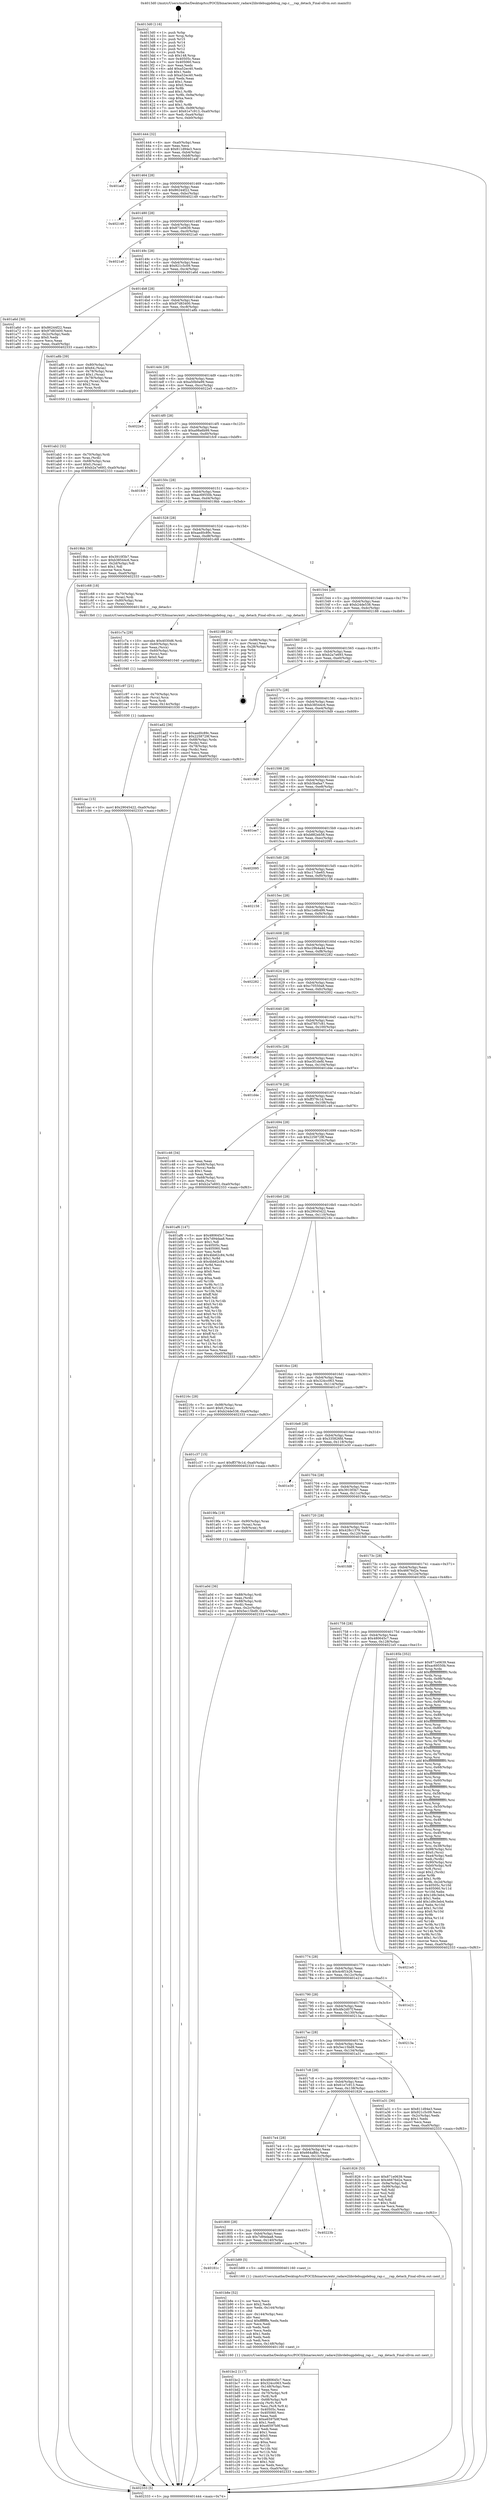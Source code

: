 digraph "0x4013d0" {
  label = "0x4013d0 (/mnt/c/Users/mathe/Desktop/tcc/POCII/binaries/extr_radare2librdebugpdebug_rap.c___rap_detach_Final-ollvm.out::main(0))"
  labelloc = "t"
  node[shape=record]

  Entry [label="",width=0.3,height=0.3,shape=circle,fillcolor=black,style=filled]
  "0x401444" [label="{
     0x401444 [32]\l
     | [instrs]\l
     &nbsp;&nbsp;0x401444 \<+6\>: mov -0xa0(%rbp),%eax\l
     &nbsp;&nbsp;0x40144a \<+2\>: mov %eax,%ecx\l
     &nbsp;&nbsp;0x40144c \<+6\>: sub $0x811d94e3,%ecx\l
     &nbsp;&nbsp;0x401452 \<+6\>: mov %eax,-0xb4(%rbp)\l
     &nbsp;&nbsp;0x401458 \<+6\>: mov %ecx,-0xb8(%rbp)\l
     &nbsp;&nbsp;0x40145e \<+6\>: je 0000000000401a4f \<main+0x67f\>\l
  }"]
  "0x401a4f" [label="{
     0x401a4f\l
  }", style=dashed]
  "0x401464" [label="{
     0x401464 [28]\l
     | [instrs]\l
     &nbsp;&nbsp;0x401464 \<+5\>: jmp 0000000000401469 \<main+0x99\>\l
     &nbsp;&nbsp;0x401469 \<+6\>: mov -0xb4(%rbp),%eax\l
     &nbsp;&nbsp;0x40146f \<+5\>: sub $0x86244f22,%eax\l
     &nbsp;&nbsp;0x401474 \<+6\>: mov %eax,-0xbc(%rbp)\l
     &nbsp;&nbsp;0x40147a \<+6\>: je 0000000000402149 \<main+0xd79\>\l
  }"]
  Exit [label="",width=0.3,height=0.3,shape=circle,fillcolor=black,style=filled,peripheries=2]
  "0x402149" [label="{
     0x402149\l
  }", style=dashed]
  "0x401480" [label="{
     0x401480 [28]\l
     | [instrs]\l
     &nbsp;&nbsp;0x401480 \<+5\>: jmp 0000000000401485 \<main+0xb5\>\l
     &nbsp;&nbsp;0x401485 \<+6\>: mov -0xb4(%rbp),%eax\l
     &nbsp;&nbsp;0x40148b \<+5\>: sub $0x871e0639,%eax\l
     &nbsp;&nbsp;0x401490 \<+6\>: mov %eax,-0xc0(%rbp)\l
     &nbsp;&nbsp;0x401496 \<+6\>: je 00000000004021a0 \<main+0xdd0\>\l
  }"]
  "0x401cac" [label="{
     0x401cac [15]\l
     | [instrs]\l
     &nbsp;&nbsp;0x401cac \<+10\>: movl $0x29045422,-0xa0(%rbp)\l
     &nbsp;&nbsp;0x401cb6 \<+5\>: jmp 0000000000402333 \<main+0xf63\>\l
  }"]
  "0x4021a0" [label="{
     0x4021a0\l
  }", style=dashed]
  "0x40149c" [label="{
     0x40149c [28]\l
     | [instrs]\l
     &nbsp;&nbsp;0x40149c \<+5\>: jmp 00000000004014a1 \<main+0xd1\>\l
     &nbsp;&nbsp;0x4014a1 \<+6\>: mov -0xb4(%rbp),%eax\l
     &nbsp;&nbsp;0x4014a7 \<+5\>: sub $0x921c5c09,%eax\l
     &nbsp;&nbsp;0x4014ac \<+6\>: mov %eax,-0xc4(%rbp)\l
     &nbsp;&nbsp;0x4014b2 \<+6\>: je 0000000000401a6d \<main+0x69d\>\l
  }"]
  "0x401c97" [label="{
     0x401c97 [21]\l
     | [instrs]\l
     &nbsp;&nbsp;0x401c97 \<+4\>: mov -0x70(%rbp),%rcx\l
     &nbsp;&nbsp;0x401c9b \<+3\>: mov (%rcx),%rcx\l
     &nbsp;&nbsp;0x401c9e \<+3\>: mov %rcx,%rdi\l
     &nbsp;&nbsp;0x401ca1 \<+6\>: mov %eax,-0x14c(%rbp)\l
     &nbsp;&nbsp;0x401ca7 \<+5\>: call 0000000000401030 \<free@plt\>\l
     | [calls]\l
     &nbsp;&nbsp;0x401030 \{1\} (unknown)\l
  }"]
  "0x401a6d" [label="{
     0x401a6d [30]\l
     | [instrs]\l
     &nbsp;&nbsp;0x401a6d \<+5\>: mov $0x86244f22,%eax\l
     &nbsp;&nbsp;0x401a72 \<+5\>: mov $0x97d83400,%ecx\l
     &nbsp;&nbsp;0x401a77 \<+3\>: mov -0x2c(%rbp),%edx\l
     &nbsp;&nbsp;0x401a7a \<+3\>: cmp $0x0,%edx\l
     &nbsp;&nbsp;0x401a7d \<+3\>: cmove %ecx,%eax\l
     &nbsp;&nbsp;0x401a80 \<+6\>: mov %eax,-0xa0(%rbp)\l
     &nbsp;&nbsp;0x401a86 \<+5\>: jmp 0000000000402333 \<main+0xf63\>\l
  }"]
  "0x4014b8" [label="{
     0x4014b8 [28]\l
     | [instrs]\l
     &nbsp;&nbsp;0x4014b8 \<+5\>: jmp 00000000004014bd \<main+0xed\>\l
     &nbsp;&nbsp;0x4014bd \<+6\>: mov -0xb4(%rbp),%eax\l
     &nbsp;&nbsp;0x4014c3 \<+5\>: sub $0x97d83400,%eax\l
     &nbsp;&nbsp;0x4014c8 \<+6\>: mov %eax,-0xc8(%rbp)\l
     &nbsp;&nbsp;0x4014ce \<+6\>: je 0000000000401a8b \<main+0x6bb\>\l
  }"]
  "0x401c7a" [label="{
     0x401c7a [29]\l
     | [instrs]\l
     &nbsp;&nbsp;0x401c7a \<+10\>: movabs $0x4030d6,%rdi\l
     &nbsp;&nbsp;0x401c84 \<+4\>: mov -0x60(%rbp),%rcx\l
     &nbsp;&nbsp;0x401c88 \<+2\>: mov %eax,(%rcx)\l
     &nbsp;&nbsp;0x401c8a \<+4\>: mov -0x60(%rbp),%rcx\l
     &nbsp;&nbsp;0x401c8e \<+2\>: mov (%rcx),%esi\l
     &nbsp;&nbsp;0x401c90 \<+2\>: mov $0x0,%al\l
     &nbsp;&nbsp;0x401c92 \<+5\>: call 0000000000401040 \<printf@plt\>\l
     | [calls]\l
     &nbsp;&nbsp;0x401040 \{1\} (unknown)\l
  }"]
  "0x401a8b" [label="{
     0x401a8b [39]\l
     | [instrs]\l
     &nbsp;&nbsp;0x401a8b \<+4\>: mov -0x80(%rbp),%rax\l
     &nbsp;&nbsp;0x401a8f \<+6\>: movl $0x64,(%rax)\l
     &nbsp;&nbsp;0x401a95 \<+4\>: mov -0x78(%rbp),%rax\l
     &nbsp;&nbsp;0x401a99 \<+6\>: movl $0x1,(%rax)\l
     &nbsp;&nbsp;0x401a9f \<+4\>: mov -0x78(%rbp),%rax\l
     &nbsp;&nbsp;0x401aa3 \<+3\>: movslq (%rax),%rax\l
     &nbsp;&nbsp;0x401aa6 \<+4\>: shl $0x2,%rax\l
     &nbsp;&nbsp;0x401aaa \<+3\>: mov %rax,%rdi\l
     &nbsp;&nbsp;0x401aad \<+5\>: call 0000000000401050 \<malloc@plt\>\l
     | [calls]\l
     &nbsp;&nbsp;0x401050 \{1\} (unknown)\l
  }"]
  "0x4014d4" [label="{
     0x4014d4 [28]\l
     | [instrs]\l
     &nbsp;&nbsp;0x4014d4 \<+5\>: jmp 00000000004014d9 \<main+0x109\>\l
     &nbsp;&nbsp;0x4014d9 \<+6\>: mov -0xb4(%rbp),%eax\l
     &nbsp;&nbsp;0x4014df \<+5\>: sub $0xa50b0a99,%eax\l
     &nbsp;&nbsp;0x4014e4 \<+6\>: mov %eax,-0xcc(%rbp)\l
     &nbsp;&nbsp;0x4014ea \<+6\>: je 00000000004022e5 \<main+0xf15\>\l
  }"]
  "0x401bc2" [label="{
     0x401bc2 [117]\l
     | [instrs]\l
     &nbsp;&nbsp;0x401bc2 \<+5\>: mov $0x480645c7,%ecx\l
     &nbsp;&nbsp;0x401bc7 \<+5\>: mov $0x324cc063,%edx\l
     &nbsp;&nbsp;0x401bcc \<+6\>: mov -0x148(%rbp),%esi\l
     &nbsp;&nbsp;0x401bd2 \<+3\>: imul %eax,%esi\l
     &nbsp;&nbsp;0x401bd5 \<+4\>: mov -0x70(%rbp),%r8\l
     &nbsp;&nbsp;0x401bd9 \<+3\>: mov (%r8),%r8\l
     &nbsp;&nbsp;0x401bdc \<+4\>: mov -0x68(%rbp),%r9\l
     &nbsp;&nbsp;0x401be0 \<+3\>: movslq (%r9),%r9\l
     &nbsp;&nbsp;0x401be3 \<+4\>: mov %esi,(%r8,%r9,4)\l
     &nbsp;&nbsp;0x401be7 \<+7\>: mov 0x40505c,%eax\l
     &nbsp;&nbsp;0x401bee \<+7\>: mov 0x405060,%esi\l
     &nbsp;&nbsp;0x401bf5 \<+2\>: mov %eax,%edi\l
     &nbsp;&nbsp;0x401bf7 \<+6\>: sub $0xe6597b9f,%edi\l
     &nbsp;&nbsp;0x401bfd \<+3\>: sub $0x1,%edi\l
     &nbsp;&nbsp;0x401c00 \<+6\>: add $0xe6597b9f,%edi\l
     &nbsp;&nbsp;0x401c06 \<+3\>: imul %edi,%eax\l
     &nbsp;&nbsp;0x401c09 \<+3\>: and $0x1,%eax\l
     &nbsp;&nbsp;0x401c0c \<+3\>: cmp $0x0,%eax\l
     &nbsp;&nbsp;0x401c0f \<+4\>: sete %r10b\l
     &nbsp;&nbsp;0x401c13 \<+3\>: cmp $0xa,%esi\l
     &nbsp;&nbsp;0x401c16 \<+4\>: setl %r11b\l
     &nbsp;&nbsp;0x401c1a \<+3\>: mov %r10b,%bl\l
     &nbsp;&nbsp;0x401c1d \<+3\>: and %r11b,%bl\l
     &nbsp;&nbsp;0x401c20 \<+3\>: xor %r11b,%r10b\l
     &nbsp;&nbsp;0x401c23 \<+3\>: or %r10b,%bl\l
     &nbsp;&nbsp;0x401c26 \<+3\>: test $0x1,%bl\l
     &nbsp;&nbsp;0x401c29 \<+3\>: cmovne %edx,%ecx\l
     &nbsp;&nbsp;0x401c2c \<+6\>: mov %ecx,-0xa0(%rbp)\l
     &nbsp;&nbsp;0x401c32 \<+5\>: jmp 0000000000402333 \<main+0xf63\>\l
  }"]
  "0x4022e5" [label="{
     0x4022e5\l
  }", style=dashed]
  "0x4014f0" [label="{
     0x4014f0 [28]\l
     | [instrs]\l
     &nbsp;&nbsp;0x4014f0 \<+5\>: jmp 00000000004014f5 \<main+0x125\>\l
     &nbsp;&nbsp;0x4014f5 \<+6\>: mov -0xb4(%rbp),%eax\l
     &nbsp;&nbsp;0x4014fb \<+5\>: sub $0xa98a6b99,%eax\l
     &nbsp;&nbsp;0x401500 \<+6\>: mov %eax,-0xd0(%rbp)\l
     &nbsp;&nbsp;0x401506 \<+6\>: je 0000000000401fc9 \<main+0xbf9\>\l
  }"]
  "0x401b8e" [label="{
     0x401b8e [52]\l
     | [instrs]\l
     &nbsp;&nbsp;0x401b8e \<+2\>: xor %ecx,%ecx\l
     &nbsp;&nbsp;0x401b90 \<+5\>: mov $0x2,%edx\l
     &nbsp;&nbsp;0x401b95 \<+6\>: mov %edx,-0x144(%rbp)\l
     &nbsp;&nbsp;0x401b9b \<+1\>: cltd\l
     &nbsp;&nbsp;0x401b9c \<+6\>: mov -0x144(%rbp),%esi\l
     &nbsp;&nbsp;0x401ba2 \<+2\>: idiv %esi\l
     &nbsp;&nbsp;0x401ba4 \<+6\>: imul $0xfffffffe,%edx,%edx\l
     &nbsp;&nbsp;0x401baa \<+2\>: mov %ecx,%edi\l
     &nbsp;&nbsp;0x401bac \<+2\>: sub %edx,%edi\l
     &nbsp;&nbsp;0x401bae \<+2\>: mov %ecx,%edx\l
     &nbsp;&nbsp;0x401bb0 \<+3\>: sub $0x1,%edx\l
     &nbsp;&nbsp;0x401bb3 \<+2\>: add %edx,%edi\l
     &nbsp;&nbsp;0x401bb5 \<+2\>: sub %edi,%ecx\l
     &nbsp;&nbsp;0x401bb7 \<+6\>: mov %ecx,-0x148(%rbp)\l
     &nbsp;&nbsp;0x401bbd \<+5\>: call 0000000000401160 \<next_i\>\l
     | [calls]\l
     &nbsp;&nbsp;0x401160 \{1\} (/mnt/c/Users/mathe/Desktop/tcc/POCII/binaries/extr_radare2librdebugpdebug_rap.c___rap_detach_Final-ollvm.out::next_i)\l
  }"]
  "0x401fc9" [label="{
     0x401fc9\l
  }", style=dashed]
  "0x40150c" [label="{
     0x40150c [28]\l
     | [instrs]\l
     &nbsp;&nbsp;0x40150c \<+5\>: jmp 0000000000401511 \<main+0x141\>\l
     &nbsp;&nbsp;0x401511 \<+6\>: mov -0xb4(%rbp),%eax\l
     &nbsp;&nbsp;0x401517 \<+5\>: sub $0xac69550b,%eax\l
     &nbsp;&nbsp;0x40151c \<+6\>: mov %eax,-0xd4(%rbp)\l
     &nbsp;&nbsp;0x401522 \<+6\>: je 00000000004019bb \<main+0x5eb\>\l
  }"]
  "0x40181c" [label="{
     0x40181c\l
  }", style=dashed]
  "0x4019bb" [label="{
     0x4019bb [30]\l
     | [instrs]\l
     &nbsp;&nbsp;0x4019bb \<+5\>: mov $0x3910f3b7,%eax\l
     &nbsp;&nbsp;0x4019c0 \<+5\>: mov $0xb38544c6,%ecx\l
     &nbsp;&nbsp;0x4019c5 \<+3\>: mov -0x2d(%rbp),%dl\l
     &nbsp;&nbsp;0x4019c8 \<+3\>: test $0x1,%dl\l
     &nbsp;&nbsp;0x4019cb \<+3\>: cmovne %ecx,%eax\l
     &nbsp;&nbsp;0x4019ce \<+6\>: mov %eax,-0xa0(%rbp)\l
     &nbsp;&nbsp;0x4019d4 \<+5\>: jmp 0000000000402333 \<main+0xf63\>\l
  }"]
  "0x401528" [label="{
     0x401528 [28]\l
     | [instrs]\l
     &nbsp;&nbsp;0x401528 \<+5\>: jmp 000000000040152d \<main+0x15d\>\l
     &nbsp;&nbsp;0x40152d \<+6\>: mov -0xb4(%rbp),%eax\l
     &nbsp;&nbsp;0x401533 \<+5\>: sub $0xaed0c89c,%eax\l
     &nbsp;&nbsp;0x401538 \<+6\>: mov %eax,-0xd8(%rbp)\l
     &nbsp;&nbsp;0x40153e \<+6\>: je 0000000000401c68 \<main+0x898\>\l
  }"]
  "0x401b89" [label="{
     0x401b89 [5]\l
     | [instrs]\l
     &nbsp;&nbsp;0x401b89 \<+5\>: call 0000000000401160 \<next_i\>\l
     | [calls]\l
     &nbsp;&nbsp;0x401160 \{1\} (/mnt/c/Users/mathe/Desktop/tcc/POCII/binaries/extr_radare2librdebugpdebug_rap.c___rap_detach_Final-ollvm.out::next_i)\l
  }"]
  "0x401c68" [label="{
     0x401c68 [18]\l
     | [instrs]\l
     &nbsp;&nbsp;0x401c68 \<+4\>: mov -0x70(%rbp),%rax\l
     &nbsp;&nbsp;0x401c6c \<+3\>: mov (%rax),%rdi\l
     &nbsp;&nbsp;0x401c6f \<+4\>: mov -0x80(%rbp),%rax\l
     &nbsp;&nbsp;0x401c73 \<+2\>: mov (%rax),%esi\l
     &nbsp;&nbsp;0x401c75 \<+5\>: call 00000000004013b0 \<__rap_detach\>\l
     | [calls]\l
     &nbsp;&nbsp;0x4013b0 \{1\} (/mnt/c/Users/mathe/Desktop/tcc/POCII/binaries/extr_radare2librdebugpdebug_rap.c___rap_detach_Final-ollvm.out::__rap_detach)\l
  }"]
  "0x401544" [label="{
     0x401544 [28]\l
     | [instrs]\l
     &nbsp;&nbsp;0x401544 \<+5\>: jmp 0000000000401549 \<main+0x179\>\l
     &nbsp;&nbsp;0x401549 \<+6\>: mov -0xb4(%rbp),%eax\l
     &nbsp;&nbsp;0x40154f \<+5\>: sub $0xb24de538,%eax\l
     &nbsp;&nbsp;0x401554 \<+6\>: mov %eax,-0xdc(%rbp)\l
     &nbsp;&nbsp;0x40155a \<+6\>: je 0000000000402188 \<main+0xdb8\>\l
  }"]
  "0x401800" [label="{
     0x401800 [28]\l
     | [instrs]\l
     &nbsp;&nbsp;0x401800 \<+5\>: jmp 0000000000401805 \<main+0x435\>\l
     &nbsp;&nbsp;0x401805 \<+6\>: mov -0xb4(%rbp),%eax\l
     &nbsp;&nbsp;0x40180b \<+5\>: sub $0x7d94daa8,%eax\l
     &nbsp;&nbsp;0x401810 \<+6\>: mov %eax,-0x140(%rbp)\l
     &nbsp;&nbsp;0x401816 \<+6\>: je 0000000000401b89 \<main+0x7b9\>\l
  }"]
  "0x402188" [label="{
     0x402188 [24]\l
     | [instrs]\l
     &nbsp;&nbsp;0x402188 \<+7\>: mov -0x98(%rbp),%rax\l
     &nbsp;&nbsp;0x40218f \<+2\>: mov (%rax),%eax\l
     &nbsp;&nbsp;0x402191 \<+4\>: lea -0x28(%rbp),%rsp\l
     &nbsp;&nbsp;0x402195 \<+1\>: pop %rbx\l
     &nbsp;&nbsp;0x402196 \<+2\>: pop %r12\l
     &nbsp;&nbsp;0x402198 \<+2\>: pop %r13\l
     &nbsp;&nbsp;0x40219a \<+2\>: pop %r14\l
     &nbsp;&nbsp;0x40219c \<+2\>: pop %r15\l
     &nbsp;&nbsp;0x40219e \<+1\>: pop %rbp\l
     &nbsp;&nbsp;0x40219f \<+1\>: ret\l
  }"]
  "0x401560" [label="{
     0x401560 [28]\l
     | [instrs]\l
     &nbsp;&nbsp;0x401560 \<+5\>: jmp 0000000000401565 \<main+0x195\>\l
     &nbsp;&nbsp;0x401565 \<+6\>: mov -0xb4(%rbp),%eax\l
     &nbsp;&nbsp;0x40156b \<+5\>: sub $0xb2a7e693,%eax\l
     &nbsp;&nbsp;0x401570 \<+6\>: mov %eax,-0xe0(%rbp)\l
     &nbsp;&nbsp;0x401576 \<+6\>: je 0000000000401ad2 \<main+0x702\>\l
  }"]
  "0x40223b" [label="{
     0x40223b\l
  }", style=dashed]
  "0x401ad2" [label="{
     0x401ad2 [36]\l
     | [instrs]\l
     &nbsp;&nbsp;0x401ad2 \<+5\>: mov $0xaed0c89c,%eax\l
     &nbsp;&nbsp;0x401ad7 \<+5\>: mov $0x2258729f,%ecx\l
     &nbsp;&nbsp;0x401adc \<+4\>: mov -0x68(%rbp),%rdx\l
     &nbsp;&nbsp;0x401ae0 \<+2\>: mov (%rdx),%esi\l
     &nbsp;&nbsp;0x401ae2 \<+4\>: mov -0x78(%rbp),%rdx\l
     &nbsp;&nbsp;0x401ae6 \<+2\>: cmp (%rdx),%esi\l
     &nbsp;&nbsp;0x401ae8 \<+3\>: cmovl %ecx,%eax\l
     &nbsp;&nbsp;0x401aeb \<+6\>: mov %eax,-0xa0(%rbp)\l
     &nbsp;&nbsp;0x401af1 \<+5\>: jmp 0000000000402333 \<main+0xf63\>\l
  }"]
  "0x40157c" [label="{
     0x40157c [28]\l
     | [instrs]\l
     &nbsp;&nbsp;0x40157c \<+5\>: jmp 0000000000401581 \<main+0x1b1\>\l
     &nbsp;&nbsp;0x401581 \<+6\>: mov -0xb4(%rbp),%eax\l
     &nbsp;&nbsp;0x401587 \<+5\>: sub $0xb38544c6,%eax\l
     &nbsp;&nbsp;0x40158c \<+6\>: mov %eax,-0xe4(%rbp)\l
     &nbsp;&nbsp;0x401592 \<+6\>: je 00000000004019d9 \<main+0x609\>\l
  }"]
  "0x401ab2" [label="{
     0x401ab2 [32]\l
     | [instrs]\l
     &nbsp;&nbsp;0x401ab2 \<+4\>: mov -0x70(%rbp),%rdi\l
     &nbsp;&nbsp;0x401ab6 \<+3\>: mov %rax,(%rdi)\l
     &nbsp;&nbsp;0x401ab9 \<+4\>: mov -0x68(%rbp),%rax\l
     &nbsp;&nbsp;0x401abd \<+6\>: movl $0x0,(%rax)\l
     &nbsp;&nbsp;0x401ac3 \<+10\>: movl $0xb2a7e693,-0xa0(%rbp)\l
     &nbsp;&nbsp;0x401acd \<+5\>: jmp 0000000000402333 \<main+0xf63\>\l
  }"]
  "0x4019d9" [label="{
     0x4019d9\l
  }", style=dashed]
  "0x401598" [label="{
     0x401598 [28]\l
     | [instrs]\l
     &nbsp;&nbsp;0x401598 \<+5\>: jmp 000000000040159d \<main+0x1cd\>\l
     &nbsp;&nbsp;0x40159d \<+6\>: mov -0xb4(%rbp),%eax\l
     &nbsp;&nbsp;0x4015a3 \<+5\>: sub $0xb3bafaa7,%eax\l
     &nbsp;&nbsp;0x4015a8 \<+6\>: mov %eax,-0xe8(%rbp)\l
     &nbsp;&nbsp;0x4015ae \<+6\>: je 0000000000401ee7 \<main+0xb17\>\l
  }"]
  "0x401a0d" [label="{
     0x401a0d [36]\l
     | [instrs]\l
     &nbsp;&nbsp;0x401a0d \<+7\>: mov -0x88(%rbp),%rdi\l
     &nbsp;&nbsp;0x401a14 \<+2\>: mov %eax,(%rdi)\l
     &nbsp;&nbsp;0x401a16 \<+7\>: mov -0x88(%rbp),%rdi\l
     &nbsp;&nbsp;0x401a1d \<+2\>: mov (%rdi),%eax\l
     &nbsp;&nbsp;0x401a1f \<+3\>: mov %eax,-0x2c(%rbp)\l
     &nbsp;&nbsp;0x401a22 \<+10\>: movl $0x5ec15bd9,-0xa0(%rbp)\l
     &nbsp;&nbsp;0x401a2c \<+5\>: jmp 0000000000402333 \<main+0xf63\>\l
  }"]
  "0x401ee7" [label="{
     0x401ee7\l
  }", style=dashed]
  "0x4015b4" [label="{
     0x4015b4 [28]\l
     | [instrs]\l
     &nbsp;&nbsp;0x4015b4 \<+5\>: jmp 00000000004015b9 \<main+0x1e9\>\l
     &nbsp;&nbsp;0x4015b9 \<+6\>: mov -0xb4(%rbp),%eax\l
     &nbsp;&nbsp;0x4015bf \<+5\>: sub $0xb882eb58,%eax\l
     &nbsp;&nbsp;0x4015c4 \<+6\>: mov %eax,-0xec(%rbp)\l
     &nbsp;&nbsp;0x4015ca \<+6\>: je 0000000000402095 \<main+0xcc5\>\l
  }"]
  "0x4013d0" [label="{
     0x4013d0 [116]\l
     | [instrs]\l
     &nbsp;&nbsp;0x4013d0 \<+1\>: push %rbp\l
     &nbsp;&nbsp;0x4013d1 \<+3\>: mov %rsp,%rbp\l
     &nbsp;&nbsp;0x4013d4 \<+2\>: push %r15\l
     &nbsp;&nbsp;0x4013d6 \<+2\>: push %r14\l
     &nbsp;&nbsp;0x4013d8 \<+2\>: push %r13\l
     &nbsp;&nbsp;0x4013da \<+2\>: push %r12\l
     &nbsp;&nbsp;0x4013dc \<+1\>: push %rbx\l
     &nbsp;&nbsp;0x4013dd \<+7\>: sub $0x148,%rsp\l
     &nbsp;&nbsp;0x4013e4 \<+7\>: mov 0x40505c,%eax\l
     &nbsp;&nbsp;0x4013eb \<+7\>: mov 0x405060,%ecx\l
     &nbsp;&nbsp;0x4013f2 \<+2\>: mov %eax,%edx\l
     &nbsp;&nbsp;0x4013f4 \<+6\>: add $0xa52ec40,%edx\l
     &nbsp;&nbsp;0x4013fa \<+3\>: sub $0x1,%edx\l
     &nbsp;&nbsp;0x4013fd \<+6\>: sub $0xa52ec40,%edx\l
     &nbsp;&nbsp;0x401403 \<+3\>: imul %edx,%eax\l
     &nbsp;&nbsp;0x401406 \<+3\>: and $0x1,%eax\l
     &nbsp;&nbsp;0x401409 \<+3\>: cmp $0x0,%eax\l
     &nbsp;&nbsp;0x40140c \<+4\>: sete %r8b\l
     &nbsp;&nbsp;0x401410 \<+4\>: and $0x1,%r8b\l
     &nbsp;&nbsp;0x401414 \<+7\>: mov %r8b,-0x9a(%rbp)\l
     &nbsp;&nbsp;0x40141b \<+3\>: cmp $0xa,%ecx\l
     &nbsp;&nbsp;0x40141e \<+4\>: setl %r8b\l
     &nbsp;&nbsp;0x401422 \<+4\>: and $0x1,%r8b\l
     &nbsp;&nbsp;0x401426 \<+7\>: mov %r8b,-0x99(%rbp)\l
     &nbsp;&nbsp;0x40142d \<+10\>: movl $0x61e7c913,-0xa0(%rbp)\l
     &nbsp;&nbsp;0x401437 \<+6\>: mov %edi,-0xa4(%rbp)\l
     &nbsp;&nbsp;0x40143d \<+7\>: mov %rsi,-0xb0(%rbp)\l
  }"]
  "0x402095" [label="{
     0x402095\l
  }", style=dashed]
  "0x4015d0" [label="{
     0x4015d0 [28]\l
     | [instrs]\l
     &nbsp;&nbsp;0x4015d0 \<+5\>: jmp 00000000004015d5 \<main+0x205\>\l
     &nbsp;&nbsp;0x4015d5 \<+6\>: mov -0xb4(%rbp),%eax\l
     &nbsp;&nbsp;0x4015db \<+5\>: sub $0xc17cbe65,%eax\l
     &nbsp;&nbsp;0x4015e0 \<+6\>: mov %eax,-0xf0(%rbp)\l
     &nbsp;&nbsp;0x4015e6 \<+6\>: je 0000000000402158 \<main+0xd88\>\l
  }"]
  "0x402333" [label="{
     0x402333 [5]\l
     | [instrs]\l
     &nbsp;&nbsp;0x402333 \<+5\>: jmp 0000000000401444 \<main+0x74\>\l
  }"]
  "0x402158" [label="{
     0x402158\l
  }", style=dashed]
  "0x4015ec" [label="{
     0x4015ec [28]\l
     | [instrs]\l
     &nbsp;&nbsp;0x4015ec \<+5\>: jmp 00000000004015f1 \<main+0x221\>\l
     &nbsp;&nbsp;0x4015f1 \<+6\>: mov -0xb4(%rbp),%eax\l
     &nbsp;&nbsp;0x4015f7 \<+5\>: sub $0xc1e8b499,%eax\l
     &nbsp;&nbsp;0x4015fc \<+6\>: mov %eax,-0xf4(%rbp)\l
     &nbsp;&nbsp;0x401602 \<+6\>: je 0000000000401cbb \<main+0x8eb\>\l
  }"]
  "0x4017e4" [label="{
     0x4017e4 [28]\l
     | [instrs]\l
     &nbsp;&nbsp;0x4017e4 \<+5\>: jmp 00000000004017e9 \<main+0x419\>\l
     &nbsp;&nbsp;0x4017e9 \<+6\>: mov -0xb4(%rbp),%eax\l
     &nbsp;&nbsp;0x4017ef \<+5\>: sub $0x664affdc,%eax\l
     &nbsp;&nbsp;0x4017f4 \<+6\>: mov %eax,-0x13c(%rbp)\l
     &nbsp;&nbsp;0x4017fa \<+6\>: je 000000000040223b \<main+0xe6b\>\l
  }"]
  "0x401cbb" [label="{
     0x401cbb\l
  }", style=dashed]
  "0x401608" [label="{
     0x401608 [28]\l
     | [instrs]\l
     &nbsp;&nbsp;0x401608 \<+5\>: jmp 000000000040160d \<main+0x23d\>\l
     &nbsp;&nbsp;0x40160d \<+6\>: mov -0xb4(%rbp),%eax\l
     &nbsp;&nbsp;0x401613 \<+5\>: sub $0xc29b4a4d,%eax\l
     &nbsp;&nbsp;0x401618 \<+6\>: mov %eax,-0xf8(%rbp)\l
     &nbsp;&nbsp;0x40161e \<+6\>: je 0000000000402282 \<main+0xeb2\>\l
  }"]
  "0x401826" [label="{
     0x401826 [53]\l
     | [instrs]\l
     &nbsp;&nbsp;0x401826 \<+5\>: mov $0x871e0639,%eax\l
     &nbsp;&nbsp;0x40182b \<+5\>: mov $0x46676d2e,%ecx\l
     &nbsp;&nbsp;0x401830 \<+6\>: mov -0x9a(%rbp),%dl\l
     &nbsp;&nbsp;0x401836 \<+7\>: mov -0x99(%rbp),%sil\l
     &nbsp;&nbsp;0x40183d \<+3\>: mov %dl,%dil\l
     &nbsp;&nbsp;0x401840 \<+3\>: and %sil,%dil\l
     &nbsp;&nbsp;0x401843 \<+3\>: xor %sil,%dl\l
     &nbsp;&nbsp;0x401846 \<+3\>: or %dl,%dil\l
     &nbsp;&nbsp;0x401849 \<+4\>: test $0x1,%dil\l
     &nbsp;&nbsp;0x40184d \<+3\>: cmovne %ecx,%eax\l
     &nbsp;&nbsp;0x401850 \<+6\>: mov %eax,-0xa0(%rbp)\l
     &nbsp;&nbsp;0x401856 \<+5\>: jmp 0000000000402333 \<main+0xf63\>\l
  }"]
  "0x402282" [label="{
     0x402282\l
  }", style=dashed]
  "0x401624" [label="{
     0x401624 [28]\l
     | [instrs]\l
     &nbsp;&nbsp;0x401624 \<+5\>: jmp 0000000000401629 \<main+0x259\>\l
     &nbsp;&nbsp;0x401629 \<+6\>: mov -0xb4(%rbp),%eax\l
     &nbsp;&nbsp;0x40162f \<+5\>: sub $0xc70550a8,%eax\l
     &nbsp;&nbsp;0x401634 \<+6\>: mov %eax,-0xfc(%rbp)\l
     &nbsp;&nbsp;0x40163a \<+6\>: je 0000000000402002 \<main+0xc32\>\l
  }"]
  "0x4017c8" [label="{
     0x4017c8 [28]\l
     | [instrs]\l
     &nbsp;&nbsp;0x4017c8 \<+5\>: jmp 00000000004017cd \<main+0x3fd\>\l
     &nbsp;&nbsp;0x4017cd \<+6\>: mov -0xb4(%rbp),%eax\l
     &nbsp;&nbsp;0x4017d3 \<+5\>: sub $0x61e7c913,%eax\l
     &nbsp;&nbsp;0x4017d8 \<+6\>: mov %eax,-0x138(%rbp)\l
     &nbsp;&nbsp;0x4017de \<+6\>: je 0000000000401826 \<main+0x456\>\l
  }"]
  "0x402002" [label="{
     0x402002\l
  }", style=dashed]
  "0x401640" [label="{
     0x401640 [28]\l
     | [instrs]\l
     &nbsp;&nbsp;0x401640 \<+5\>: jmp 0000000000401645 \<main+0x275\>\l
     &nbsp;&nbsp;0x401645 \<+6\>: mov -0xb4(%rbp),%eax\l
     &nbsp;&nbsp;0x40164b \<+5\>: sub $0xd7857c81,%eax\l
     &nbsp;&nbsp;0x401650 \<+6\>: mov %eax,-0x100(%rbp)\l
     &nbsp;&nbsp;0x401656 \<+6\>: je 0000000000401e54 \<main+0xa84\>\l
  }"]
  "0x401a31" [label="{
     0x401a31 [30]\l
     | [instrs]\l
     &nbsp;&nbsp;0x401a31 \<+5\>: mov $0x811d94e3,%eax\l
     &nbsp;&nbsp;0x401a36 \<+5\>: mov $0x921c5c09,%ecx\l
     &nbsp;&nbsp;0x401a3b \<+3\>: mov -0x2c(%rbp),%edx\l
     &nbsp;&nbsp;0x401a3e \<+3\>: cmp $0x1,%edx\l
     &nbsp;&nbsp;0x401a41 \<+3\>: cmovl %ecx,%eax\l
     &nbsp;&nbsp;0x401a44 \<+6\>: mov %eax,-0xa0(%rbp)\l
     &nbsp;&nbsp;0x401a4a \<+5\>: jmp 0000000000402333 \<main+0xf63\>\l
  }"]
  "0x401e54" [label="{
     0x401e54\l
  }", style=dashed]
  "0x40165c" [label="{
     0x40165c [28]\l
     | [instrs]\l
     &nbsp;&nbsp;0x40165c \<+5\>: jmp 0000000000401661 \<main+0x291\>\l
     &nbsp;&nbsp;0x401661 \<+6\>: mov -0xb4(%rbp),%eax\l
     &nbsp;&nbsp;0x401667 \<+5\>: sub $0xe3f1defd,%eax\l
     &nbsp;&nbsp;0x40166c \<+6\>: mov %eax,-0x104(%rbp)\l
     &nbsp;&nbsp;0x401672 \<+6\>: je 0000000000401d4e \<main+0x97e\>\l
  }"]
  "0x4017ac" [label="{
     0x4017ac [28]\l
     | [instrs]\l
     &nbsp;&nbsp;0x4017ac \<+5\>: jmp 00000000004017b1 \<main+0x3e1\>\l
     &nbsp;&nbsp;0x4017b1 \<+6\>: mov -0xb4(%rbp),%eax\l
     &nbsp;&nbsp;0x4017b7 \<+5\>: sub $0x5ec15bd9,%eax\l
     &nbsp;&nbsp;0x4017bc \<+6\>: mov %eax,-0x134(%rbp)\l
     &nbsp;&nbsp;0x4017c2 \<+6\>: je 0000000000401a31 \<main+0x661\>\l
  }"]
  "0x401d4e" [label="{
     0x401d4e\l
  }", style=dashed]
  "0x401678" [label="{
     0x401678 [28]\l
     | [instrs]\l
     &nbsp;&nbsp;0x401678 \<+5\>: jmp 000000000040167d \<main+0x2ad\>\l
     &nbsp;&nbsp;0x40167d \<+6\>: mov -0xb4(%rbp),%eax\l
     &nbsp;&nbsp;0x401683 \<+5\>: sub $0xff378c1d,%eax\l
     &nbsp;&nbsp;0x401688 \<+6\>: mov %eax,-0x108(%rbp)\l
     &nbsp;&nbsp;0x40168e \<+6\>: je 0000000000401c46 \<main+0x876\>\l
  }"]
  "0x40213a" [label="{
     0x40213a\l
  }", style=dashed]
  "0x401c46" [label="{
     0x401c46 [34]\l
     | [instrs]\l
     &nbsp;&nbsp;0x401c46 \<+2\>: xor %eax,%eax\l
     &nbsp;&nbsp;0x401c48 \<+4\>: mov -0x68(%rbp),%rcx\l
     &nbsp;&nbsp;0x401c4c \<+2\>: mov (%rcx),%edx\l
     &nbsp;&nbsp;0x401c4e \<+3\>: sub $0x1,%eax\l
     &nbsp;&nbsp;0x401c51 \<+2\>: sub %eax,%edx\l
     &nbsp;&nbsp;0x401c53 \<+4\>: mov -0x68(%rbp),%rcx\l
     &nbsp;&nbsp;0x401c57 \<+2\>: mov %edx,(%rcx)\l
     &nbsp;&nbsp;0x401c59 \<+10\>: movl $0xb2a7e693,-0xa0(%rbp)\l
     &nbsp;&nbsp;0x401c63 \<+5\>: jmp 0000000000402333 \<main+0xf63\>\l
  }"]
  "0x401694" [label="{
     0x401694 [28]\l
     | [instrs]\l
     &nbsp;&nbsp;0x401694 \<+5\>: jmp 0000000000401699 \<main+0x2c9\>\l
     &nbsp;&nbsp;0x401699 \<+6\>: mov -0xb4(%rbp),%eax\l
     &nbsp;&nbsp;0x40169f \<+5\>: sub $0x2258729f,%eax\l
     &nbsp;&nbsp;0x4016a4 \<+6\>: mov %eax,-0x10c(%rbp)\l
     &nbsp;&nbsp;0x4016aa \<+6\>: je 0000000000401af6 \<main+0x726\>\l
  }"]
  "0x401790" [label="{
     0x401790 [28]\l
     | [instrs]\l
     &nbsp;&nbsp;0x401790 \<+5\>: jmp 0000000000401795 \<main+0x3c5\>\l
     &nbsp;&nbsp;0x401795 \<+6\>: mov -0xb4(%rbp),%eax\l
     &nbsp;&nbsp;0x40179b \<+5\>: sub $0x4fe2d07f,%eax\l
     &nbsp;&nbsp;0x4017a0 \<+6\>: mov %eax,-0x130(%rbp)\l
     &nbsp;&nbsp;0x4017a6 \<+6\>: je 000000000040213a \<main+0xd6a\>\l
  }"]
  "0x401af6" [label="{
     0x401af6 [147]\l
     | [instrs]\l
     &nbsp;&nbsp;0x401af6 \<+5\>: mov $0x480645c7,%eax\l
     &nbsp;&nbsp;0x401afb \<+5\>: mov $0x7d94daa8,%ecx\l
     &nbsp;&nbsp;0x401b00 \<+2\>: mov $0x1,%dl\l
     &nbsp;&nbsp;0x401b02 \<+7\>: mov 0x40505c,%esi\l
     &nbsp;&nbsp;0x401b09 \<+7\>: mov 0x405060,%edi\l
     &nbsp;&nbsp;0x401b10 \<+3\>: mov %esi,%r8d\l
     &nbsp;&nbsp;0x401b13 \<+7\>: add $0x4bb62c84,%r8d\l
     &nbsp;&nbsp;0x401b1a \<+4\>: sub $0x1,%r8d\l
     &nbsp;&nbsp;0x401b1e \<+7\>: sub $0x4bb62c84,%r8d\l
     &nbsp;&nbsp;0x401b25 \<+4\>: imul %r8d,%esi\l
     &nbsp;&nbsp;0x401b29 \<+3\>: and $0x1,%esi\l
     &nbsp;&nbsp;0x401b2c \<+3\>: cmp $0x0,%esi\l
     &nbsp;&nbsp;0x401b2f \<+4\>: sete %r9b\l
     &nbsp;&nbsp;0x401b33 \<+3\>: cmp $0xa,%edi\l
     &nbsp;&nbsp;0x401b36 \<+4\>: setl %r10b\l
     &nbsp;&nbsp;0x401b3a \<+3\>: mov %r9b,%r11b\l
     &nbsp;&nbsp;0x401b3d \<+4\>: xor $0xff,%r11b\l
     &nbsp;&nbsp;0x401b41 \<+3\>: mov %r10b,%bl\l
     &nbsp;&nbsp;0x401b44 \<+3\>: xor $0xff,%bl\l
     &nbsp;&nbsp;0x401b47 \<+3\>: xor $0x0,%dl\l
     &nbsp;&nbsp;0x401b4a \<+3\>: mov %r11b,%r14b\l
     &nbsp;&nbsp;0x401b4d \<+4\>: and $0x0,%r14b\l
     &nbsp;&nbsp;0x401b51 \<+3\>: and %dl,%r9b\l
     &nbsp;&nbsp;0x401b54 \<+3\>: mov %bl,%r15b\l
     &nbsp;&nbsp;0x401b57 \<+4\>: and $0x0,%r15b\l
     &nbsp;&nbsp;0x401b5b \<+3\>: and %dl,%r10b\l
     &nbsp;&nbsp;0x401b5e \<+3\>: or %r9b,%r14b\l
     &nbsp;&nbsp;0x401b61 \<+3\>: or %r10b,%r15b\l
     &nbsp;&nbsp;0x401b64 \<+3\>: xor %r15b,%r14b\l
     &nbsp;&nbsp;0x401b67 \<+3\>: or %bl,%r11b\l
     &nbsp;&nbsp;0x401b6a \<+4\>: xor $0xff,%r11b\l
     &nbsp;&nbsp;0x401b6e \<+3\>: or $0x0,%dl\l
     &nbsp;&nbsp;0x401b71 \<+3\>: and %dl,%r11b\l
     &nbsp;&nbsp;0x401b74 \<+3\>: or %r11b,%r14b\l
     &nbsp;&nbsp;0x401b77 \<+4\>: test $0x1,%r14b\l
     &nbsp;&nbsp;0x401b7b \<+3\>: cmovne %ecx,%eax\l
     &nbsp;&nbsp;0x401b7e \<+6\>: mov %eax,-0xa0(%rbp)\l
     &nbsp;&nbsp;0x401b84 \<+5\>: jmp 0000000000402333 \<main+0xf63\>\l
  }"]
  "0x4016b0" [label="{
     0x4016b0 [28]\l
     | [instrs]\l
     &nbsp;&nbsp;0x4016b0 \<+5\>: jmp 00000000004016b5 \<main+0x2e5\>\l
     &nbsp;&nbsp;0x4016b5 \<+6\>: mov -0xb4(%rbp),%eax\l
     &nbsp;&nbsp;0x4016bb \<+5\>: sub $0x29045422,%eax\l
     &nbsp;&nbsp;0x4016c0 \<+6\>: mov %eax,-0x110(%rbp)\l
     &nbsp;&nbsp;0x4016c6 \<+6\>: je 000000000040216c \<main+0xd9c\>\l
  }"]
  "0x401e21" [label="{
     0x401e21\l
  }", style=dashed]
  "0x40216c" [label="{
     0x40216c [28]\l
     | [instrs]\l
     &nbsp;&nbsp;0x40216c \<+7\>: mov -0x98(%rbp),%rax\l
     &nbsp;&nbsp;0x402173 \<+6\>: movl $0x0,(%rax)\l
     &nbsp;&nbsp;0x402179 \<+10\>: movl $0xb24de538,-0xa0(%rbp)\l
     &nbsp;&nbsp;0x402183 \<+5\>: jmp 0000000000402333 \<main+0xf63\>\l
  }"]
  "0x4016cc" [label="{
     0x4016cc [28]\l
     | [instrs]\l
     &nbsp;&nbsp;0x4016cc \<+5\>: jmp 00000000004016d1 \<main+0x301\>\l
     &nbsp;&nbsp;0x4016d1 \<+6\>: mov -0xb4(%rbp),%eax\l
     &nbsp;&nbsp;0x4016d7 \<+5\>: sub $0x324cc063,%eax\l
     &nbsp;&nbsp;0x4016dc \<+6\>: mov %eax,-0x114(%rbp)\l
     &nbsp;&nbsp;0x4016e2 \<+6\>: je 0000000000401c37 \<main+0x867\>\l
  }"]
  "0x401774" [label="{
     0x401774 [28]\l
     | [instrs]\l
     &nbsp;&nbsp;0x401774 \<+5\>: jmp 0000000000401779 \<main+0x3a9\>\l
     &nbsp;&nbsp;0x401779 \<+6\>: mov -0xb4(%rbp),%eax\l
     &nbsp;&nbsp;0x40177f \<+5\>: sub $0x4c6f1b26,%eax\l
     &nbsp;&nbsp;0x401784 \<+6\>: mov %eax,-0x12c(%rbp)\l
     &nbsp;&nbsp;0x40178a \<+6\>: je 0000000000401e21 \<main+0xa51\>\l
  }"]
  "0x401c37" [label="{
     0x401c37 [15]\l
     | [instrs]\l
     &nbsp;&nbsp;0x401c37 \<+10\>: movl $0xff378c1d,-0xa0(%rbp)\l
     &nbsp;&nbsp;0x401c41 \<+5\>: jmp 0000000000402333 \<main+0xf63\>\l
  }"]
  "0x4016e8" [label="{
     0x4016e8 [28]\l
     | [instrs]\l
     &nbsp;&nbsp;0x4016e8 \<+5\>: jmp 00000000004016ed \<main+0x31d\>\l
     &nbsp;&nbsp;0x4016ed \<+6\>: mov -0xb4(%rbp),%eax\l
     &nbsp;&nbsp;0x4016f3 \<+5\>: sub $0x335826fd,%eax\l
     &nbsp;&nbsp;0x4016f8 \<+6\>: mov %eax,-0x118(%rbp)\l
     &nbsp;&nbsp;0x4016fe \<+6\>: je 0000000000401e30 \<main+0xa60\>\l
  }"]
  "0x4021e5" [label="{
     0x4021e5\l
  }", style=dashed]
  "0x401e30" [label="{
     0x401e30\l
  }", style=dashed]
  "0x401704" [label="{
     0x401704 [28]\l
     | [instrs]\l
     &nbsp;&nbsp;0x401704 \<+5\>: jmp 0000000000401709 \<main+0x339\>\l
     &nbsp;&nbsp;0x401709 \<+6\>: mov -0xb4(%rbp),%eax\l
     &nbsp;&nbsp;0x40170f \<+5\>: sub $0x3910f3b7,%eax\l
     &nbsp;&nbsp;0x401714 \<+6\>: mov %eax,-0x11c(%rbp)\l
     &nbsp;&nbsp;0x40171a \<+6\>: je 00000000004019fa \<main+0x62a\>\l
  }"]
  "0x401758" [label="{
     0x401758 [28]\l
     | [instrs]\l
     &nbsp;&nbsp;0x401758 \<+5\>: jmp 000000000040175d \<main+0x38d\>\l
     &nbsp;&nbsp;0x40175d \<+6\>: mov -0xb4(%rbp),%eax\l
     &nbsp;&nbsp;0x401763 \<+5\>: sub $0x480645c7,%eax\l
     &nbsp;&nbsp;0x401768 \<+6\>: mov %eax,-0x128(%rbp)\l
     &nbsp;&nbsp;0x40176e \<+6\>: je 00000000004021e5 \<main+0xe15\>\l
  }"]
  "0x4019fa" [label="{
     0x4019fa [19]\l
     | [instrs]\l
     &nbsp;&nbsp;0x4019fa \<+7\>: mov -0x90(%rbp),%rax\l
     &nbsp;&nbsp;0x401a01 \<+3\>: mov (%rax),%rax\l
     &nbsp;&nbsp;0x401a04 \<+4\>: mov 0x8(%rax),%rdi\l
     &nbsp;&nbsp;0x401a08 \<+5\>: call 0000000000401060 \<atoi@plt\>\l
     | [calls]\l
     &nbsp;&nbsp;0x401060 \{1\} (unknown)\l
  }"]
  "0x401720" [label="{
     0x401720 [28]\l
     | [instrs]\l
     &nbsp;&nbsp;0x401720 \<+5\>: jmp 0000000000401725 \<main+0x355\>\l
     &nbsp;&nbsp;0x401725 \<+6\>: mov -0xb4(%rbp),%eax\l
     &nbsp;&nbsp;0x40172b \<+5\>: sub $0x428c1379,%eax\l
     &nbsp;&nbsp;0x401730 \<+6\>: mov %eax,-0x120(%rbp)\l
     &nbsp;&nbsp;0x401736 \<+6\>: je 0000000000401fd8 \<main+0xc08\>\l
  }"]
  "0x40185b" [label="{
     0x40185b [352]\l
     | [instrs]\l
     &nbsp;&nbsp;0x40185b \<+5\>: mov $0x871e0639,%eax\l
     &nbsp;&nbsp;0x401860 \<+5\>: mov $0xac69550b,%ecx\l
     &nbsp;&nbsp;0x401865 \<+3\>: mov %rsp,%rdx\l
     &nbsp;&nbsp;0x401868 \<+4\>: add $0xfffffffffffffff0,%rdx\l
     &nbsp;&nbsp;0x40186c \<+3\>: mov %rdx,%rsp\l
     &nbsp;&nbsp;0x40186f \<+7\>: mov %rdx,-0x98(%rbp)\l
     &nbsp;&nbsp;0x401876 \<+3\>: mov %rsp,%rdx\l
     &nbsp;&nbsp;0x401879 \<+4\>: add $0xfffffffffffffff0,%rdx\l
     &nbsp;&nbsp;0x40187d \<+3\>: mov %rdx,%rsp\l
     &nbsp;&nbsp;0x401880 \<+3\>: mov %rsp,%rsi\l
     &nbsp;&nbsp;0x401883 \<+4\>: add $0xfffffffffffffff0,%rsi\l
     &nbsp;&nbsp;0x401887 \<+3\>: mov %rsi,%rsp\l
     &nbsp;&nbsp;0x40188a \<+7\>: mov %rsi,-0x90(%rbp)\l
     &nbsp;&nbsp;0x401891 \<+3\>: mov %rsp,%rsi\l
     &nbsp;&nbsp;0x401894 \<+4\>: add $0xfffffffffffffff0,%rsi\l
     &nbsp;&nbsp;0x401898 \<+3\>: mov %rsi,%rsp\l
     &nbsp;&nbsp;0x40189b \<+7\>: mov %rsi,-0x88(%rbp)\l
     &nbsp;&nbsp;0x4018a2 \<+3\>: mov %rsp,%rsi\l
     &nbsp;&nbsp;0x4018a5 \<+4\>: add $0xfffffffffffffff0,%rsi\l
     &nbsp;&nbsp;0x4018a9 \<+3\>: mov %rsi,%rsp\l
     &nbsp;&nbsp;0x4018ac \<+4\>: mov %rsi,-0x80(%rbp)\l
     &nbsp;&nbsp;0x4018b0 \<+3\>: mov %rsp,%rsi\l
     &nbsp;&nbsp;0x4018b3 \<+4\>: add $0xfffffffffffffff0,%rsi\l
     &nbsp;&nbsp;0x4018b7 \<+3\>: mov %rsi,%rsp\l
     &nbsp;&nbsp;0x4018ba \<+4\>: mov %rsi,-0x78(%rbp)\l
     &nbsp;&nbsp;0x4018be \<+3\>: mov %rsp,%rsi\l
     &nbsp;&nbsp;0x4018c1 \<+4\>: add $0xfffffffffffffff0,%rsi\l
     &nbsp;&nbsp;0x4018c5 \<+3\>: mov %rsi,%rsp\l
     &nbsp;&nbsp;0x4018c8 \<+4\>: mov %rsi,-0x70(%rbp)\l
     &nbsp;&nbsp;0x4018cc \<+3\>: mov %rsp,%rsi\l
     &nbsp;&nbsp;0x4018cf \<+4\>: add $0xfffffffffffffff0,%rsi\l
     &nbsp;&nbsp;0x4018d3 \<+3\>: mov %rsi,%rsp\l
     &nbsp;&nbsp;0x4018d6 \<+4\>: mov %rsi,-0x68(%rbp)\l
     &nbsp;&nbsp;0x4018da \<+3\>: mov %rsp,%rsi\l
     &nbsp;&nbsp;0x4018dd \<+4\>: add $0xfffffffffffffff0,%rsi\l
     &nbsp;&nbsp;0x4018e1 \<+3\>: mov %rsi,%rsp\l
     &nbsp;&nbsp;0x4018e4 \<+4\>: mov %rsi,-0x60(%rbp)\l
     &nbsp;&nbsp;0x4018e8 \<+3\>: mov %rsp,%rsi\l
     &nbsp;&nbsp;0x4018eb \<+4\>: add $0xfffffffffffffff0,%rsi\l
     &nbsp;&nbsp;0x4018ef \<+3\>: mov %rsi,%rsp\l
     &nbsp;&nbsp;0x4018f2 \<+4\>: mov %rsi,-0x58(%rbp)\l
     &nbsp;&nbsp;0x4018f6 \<+3\>: mov %rsp,%rsi\l
     &nbsp;&nbsp;0x4018f9 \<+4\>: add $0xfffffffffffffff0,%rsi\l
     &nbsp;&nbsp;0x4018fd \<+3\>: mov %rsi,%rsp\l
     &nbsp;&nbsp;0x401900 \<+4\>: mov %rsi,-0x50(%rbp)\l
     &nbsp;&nbsp;0x401904 \<+3\>: mov %rsp,%rsi\l
     &nbsp;&nbsp;0x401907 \<+4\>: add $0xfffffffffffffff0,%rsi\l
     &nbsp;&nbsp;0x40190b \<+3\>: mov %rsi,%rsp\l
     &nbsp;&nbsp;0x40190e \<+4\>: mov %rsi,-0x48(%rbp)\l
     &nbsp;&nbsp;0x401912 \<+3\>: mov %rsp,%rsi\l
     &nbsp;&nbsp;0x401915 \<+4\>: add $0xfffffffffffffff0,%rsi\l
     &nbsp;&nbsp;0x401919 \<+3\>: mov %rsi,%rsp\l
     &nbsp;&nbsp;0x40191c \<+4\>: mov %rsi,-0x40(%rbp)\l
     &nbsp;&nbsp;0x401920 \<+3\>: mov %rsp,%rsi\l
     &nbsp;&nbsp;0x401923 \<+4\>: add $0xfffffffffffffff0,%rsi\l
     &nbsp;&nbsp;0x401927 \<+3\>: mov %rsi,%rsp\l
     &nbsp;&nbsp;0x40192a \<+4\>: mov %rsi,-0x38(%rbp)\l
     &nbsp;&nbsp;0x40192e \<+7\>: mov -0x98(%rbp),%rsi\l
     &nbsp;&nbsp;0x401935 \<+6\>: movl $0x0,(%rsi)\l
     &nbsp;&nbsp;0x40193b \<+6\>: mov -0xa4(%rbp),%edi\l
     &nbsp;&nbsp;0x401941 \<+2\>: mov %edi,(%rdx)\l
     &nbsp;&nbsp;0x401943 \<+7\>: mov -0x90(%rbp),%rsi\l
     &nbsp;&nbsp;0x40194a \<+7\>: mov -0xb0(%rbp),%r8\l
     &nbsp;&nbsp;0x401951 \<+3\>: mov %r8,(%rsi)\l
     &nbsp;&nbsp;0x401954 \<+3\>: cmpl $0x2,(%rdx)\l
     &nbsp;&nbsp;0x401957 \<+4\>: setne %r9b\l
     &nbsp;&nbsp;0x40195b \<+4\>: and $0x1,%r9b\l
     &nbsp;&nbsp;0x40195f \<+4\>: mov %r9b,-0x2d(%rbp)\l
     &nbsp;&nbsp;0x401963 \<+8\>: mov 0x40505c,%r10d\l
     &nbsp;&nbsp;0x40196b \<+8\>: mov 0x405060,%r11d\l
     &nbsp;&nbsp;0x401973 \<+3\>: mov %r10d,%ebx\l
     &nbsp;&nbsp;0x401976 \<+6\>: sub $0x1d9c3eb4,%ebx\l
     &nbsp;&nbsp;0x40197c \<+3\>: sub $0x1,%ebx\l
     &nbsp;&nbsp;0x40197f \<+6\>: add $0x1d9c3eb4,%ebx\l
     &nbsp;&nbsp;0x401985 \<+4\>: imul %ebx,%r10d\l
     &nbsp;&nbsp;0x401989 \<+4\>: and $0x1,%r10d\l
     &nbsp;&nbsp;0x40198d \<+4\>: cmp $0x0,%r10d\l
     &nbsp;&nbsp;0x401991 \<+4\>: sete %r9b\l
     &nbsp;&nbsp;0x401995 \<+4\>: cmp $0xa,%r11d\l
     &nbsp;&nbsp;0x401999 \<+4\>: setl %r14b\l
     &nbsp;&nbsp;0x40199d \<+3\>: mov %r9b,%r15b\l
     &nbsp;&nbsp;0x4019a0 \<+3\>: and %r14b,%r15b\l
     &nbsp;&nbsp;0x4019a3 \<+3\>: xor %r14b,%r9b\l
     &nbsp;&nbsp;0x4019a6 \<+3\>: or %r9b,%r15b\l
     &nbsp;&nbsp;0x4019a9 \<+4\>: test $0x1,%r15b\l
     &nbsp;&nbsp;0x4019ad \<+3\>: cmovne %ecx,%eax\l
     &nbsp;&nbsp;0x4019b0 \<+6\>: mov %eax,-0xa0(%rbp)\l
     &nbsp;&nbsp;0x4019b6 \<+5\>: jmp 0000000000402333 \<main+0xf63\>\l
  }"]
  "0x401fd8" [label="{
     0x401fd8\l
  }", style=dashed]
  "0x40173c" [label="{
     0x40173c [28]\l
     | [instrs]\l
     &nbsp;&nbsp;0x40173c \<+5\>: jmp 0000000000401741 \<main+0x371\>\l
     &nbsp;&nbsp;0x401741 \<+6\>: mov -0xb4(%rbp),%eax\l
     &nbsp;&nbsp;0x401747 \<+5\>: sub $0x46676d2e,%eax\l
     &nbsp;&nbsp;0x40174c \<+6\>: mov %eax,-0x124(%rbp)\l
     &nbsp;&nbsp;0x401752 \<+6\>: je 000000000040185b \<main+0x48b\>\l
  }"]
  Entry -> "0x4013d0" [label=" 1"]
  "0x401444" -> "0x401a4f" [label=" 0"]
  "0x401444" -> "0x401464" [label=" 16"]
  "0x402188" -> Exit [label=" 1"]
  "0x401464" -> "0x402149" [label=" 0"]
  "0x401464" -> "0x401480" [label=" 16"]
  "0x40216c" -> "0x402333" [label=" 1"]
  "0x401480" -> "0x4021a0" [label=" 0"]
  "0x401480" -> "0x40149c" [label=" 16"]
  "0x401cac" -> "0x402333" [label=" 1"]
  "0x40149c" -> "0x401a6d" [label=" 1"]
  "0x40149c" -> "0x4014b8" [label=" 15"]
  "0x401c97" -> "0x401cac" [label=" 1"]
  "0x4014b8" -> "0x401a8b" [label=" 1"]
  "0x4014b8" -> "0x4014d4" [label=" 14"]
  "0x401c7a" -> "0x401c97" [label=" 1"]
  "0x4014d4" -> "0x4022e5" [label=" 0"]
  "0x4014d4" -> "0x4014f0" [label=" 14"]
  "0x401c68" -> "0x401c7a" [label=" 1"]
  "0x4014f0" -> "0x401fc9" [label=" 0"]
  "0x4014f0" -> "0x40150c" [label=" 14"]
  "0x401c46" -> "0x402333" [label=" 1"]
  "0x40150c" -> "0x4019bb" [label=" 1"]
  "0x40150c" -> "0x401528" [label=" 13"]
  "0x401c37" -> "0x402333" [label=" 1"]
  "0x401528" -> "0x401c68" [label=" 1"]
  "0x401528" -> "0x401544" [label=" 12"]
  "0x401bc2" -> "0x402333" [label=" 1"]
  "0x401544" -> "0x402188" [label=" 1"]
  "0x401544" -> "0x401560" [label=" 11"]
  "0x401b89" -> "0x401b8e" [label=" 1"]
  "0x401560" -> "0x401ad2" [label=" 2"]
  "0x401560" -> "0x40157c" [label=" 9"]
  "0x401800" -> "0x40181c" [label=" 0"]
  "0x40157c" -> "0x4019d9" [label=" 0"]
  "0x40157c" -> "0x401598" [label=" 9"]
  "0x401b8e" -> "0x401bc2" [label=" 1"]
  "0x401598" -> "0x401ee7" [label=" 0"]
  "0x401598" -> "0x4015b4" [label=" 9"]
  "0x4017e4" -> "0x401800" [label=" 1"]
  "0x4015b4" -> "0x402095" [label=" 0"]
  "0x4015b4" -> "0x4015d0" [label=" 9"]
  "0x401800" -> "0x401b89" [label=" 1"]
  "0x4015d0" -> "0x402158" [label=" 0"]
  "0x4015d0" -> "0x4015ec" [label=" 9"]
  "0x401af6" -> "0x402333" [label=" 1"]
  "0x4015ec" -> "0x401cbb" [label=" 0"]
  "0x4015ec" -> "0x401608" [label=" 9"]
  "0x401ad2" -> "0x402333" [label=" 2"]
  "0x401608" -> "0x402282" [label=" 0"]
  "0x401608" -> "0x401624" [label=" 9"]
  "0x401ab2" -> "0x402333" [label=" 1"]
  "0x401624" -> "0x402002" [label=" 0"]
  "0x401624" -> "0x401640" [label=" 9"]
  "0x401a6d" -> "0x402333" [label=" 1"]
  "0x401640" -> "0x401e54" [label=" 0"]
  "0x401640" -> "0x40165c" [label=" 9"]
  "0x401a31" -> "0x402333" [label=" 1"]
  "0x40165c" -> "0x401d4e" [label=" 0"]
  "0x40165c" -> "0x401678" [label=" 9"]
  "0x4019fa" -> "0x401a0d" [label=" 1"]
  "0x401678" -> "0x401c46" [label=" 1"]
  "0x401678" -> "0x401694" [label=" 8"]
  "0x4019bb" -> "0x402333" [label=" 1"]
  "0x401694" -> "0x401af6" [label=" 1"]
  "0x401694" -> "0x4016b0" [label=" 7"]
  "0x4017e4" -> "0x40223b" [label=" 0"]
  "0x4016b0" -> "0x40216c" [label=" 1"]
  "0x4016b0" -> "0x4016cc" [label=" 6"]
  "0x402333" -> "0x401444" [label=" 15"]
  "0x4016cc" -> "0x401c37" [label=" 1"]
  "0x4016cc" -> "0x4016e8" [label=" 5"]
  "0x401826" -> "0x402333" [label=" 1"]
  "0x4016e8" -> "0x401e30" [label=" 0"]
  "0x4016e8" -> "0x401704" [label=" 5"]
  "0x4017c8" -> "0x4017e4" [label=" 1"]
  "0x401704" -> "0x4019fa" [label=" 1"]
  "0x401704" -> "0x401720" [label=" 4"]
  "0x401a8b" -> "0x401ab2" [label=" 1"]
  "0x401720" -> "0x401fd8" [label=" 0"]
  "0x401720" -> "0x40173c" [label=" 4"]
  "0x4017ac" -> "0x4017c8" [label=" 2"]
  "0x40173c" -> "0x40185b" [label=" 1"]
  "0x40173c" -> "0x401758" [label=" 3"]
  "0x4017c8" -> "0x401826" [label=" 1"]
  "0x401758" -> "0x4021e5" [label=" 0"]
  "0x401758" -> "0x401774" [label=" 3"]
  "0x4013d0" -> "0x401444" [label=" 1"]
  "0x401774" -> "0x401e21" [label=" 0"]
  "0x401774" -> "0x401790" [label=" 3"]
  "0x40185b" -> "0x402333" [label=" 1"]
  "0x401790" -> "0x40213a" [label=" 0"]
  "0x401790" -> "0x4017ac" [label=" 3"]
  "0x401a0d" -> "0x402333" [label=" 1"]
  "0x4017ac" -> "0x401a31" [label=" 1"]
}
